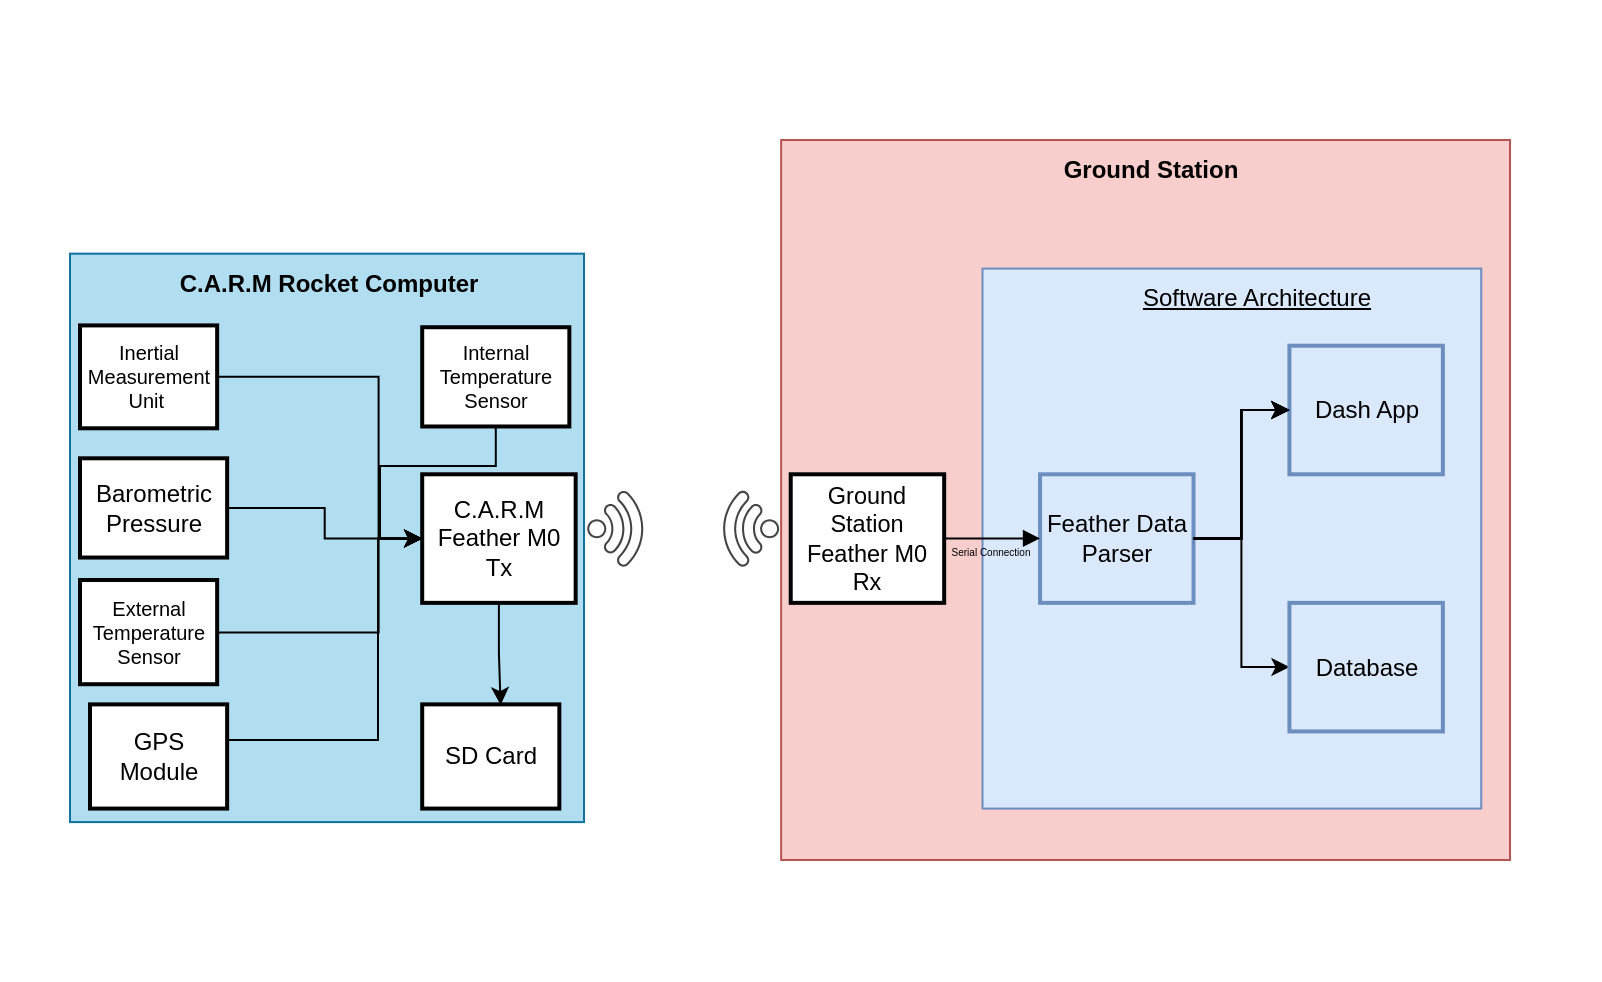 <mxfile version="23.1.4" type="device">
  <diagram name="Page-1" id="ctp3w-21IuXqPw1LssGX">
    <mxGraphModel dx="1038" dy="564" grid="1" gridSize="10" guides="1" tooltips="1" connect="1" arrows="1" fold="1" page="1" pageScale="1" pageWidth="850" pageHeight="1100" math="0" shadow="0">
      <root>
        <mxCell id="0" />
        <mxCell id="1" parent="0" />
        <mxCell id="IH2Ev61ElLuh_EWIL5z0-50" value="" style="rounded=0;whiteSpace=wrap;html=1;strokeColor=none;" parent="1" vertex="1">
          <mxGeometry x="30" y="60" width="800" height="490" as="geometry" />
        </mxCell>
        <mxCell id="IH2Ev61ElLuh_EWIL5z0-47" value="" style="rounded=0;whiteSpace=wrap;html=1;fillColor=#b1ddf0;strokeColor=#10739e;" parent="1" vertex="1">
          <mxGeometry x="65" y="186.84" width="257" height="284.21" as="geometry" />
        </mxCell>
        <mxCell id="IH2Ev61ElLuh_EWIL5z0-32" value="" style="rounded=0;whiteSpace=wrap;html=1;fillColor=#f8cecc;strokeColor=#b85450;" parent="1" vertex="1">
          <mxGeometry x="420.564" y="130" width="364.436" height="360" as="geometry" />
        </mxCell>
        <mxCell id="IH2Ev61ElLuh_EWIL5z0-30" value="" style="rounded=0;whiteSpace=wrap;html=1;fillColor=#dae8fc;strokeColor=#6c8ebf;" parent="1" vertex="1">
          <mxGeometry x="521.264" y="194.286" width="249.351" height="270.0" as="geometry" />
        </mxCell>
        <mxCell id="2" value="C.A.R.M Feather M0 Tx" style="whiteSpace=wrap;strokeWidth=2;" parent="1" vertex="1">
          <mxGeometry x="241.104" y="297.143" width="76.723" height="64.286" as="geometry" />
        </mxCell>
        <mxCell id="3" value="Ground Station Feather M0 Rx" style="whiteSpace=wrap;strokeWidth=2;fontSize=11.75;" parent="1" vertex="1">
          <mxGeometry x="425.36" y="297.143" width="76.723" height="64.286" as="geometry" />
        </mxCell>
        <mxCell id="4" value="Feather Data Parser" style="whiteSpace=wrap;strokeWidth=2;fillColor=#dae8fc;strokeColor=#6c8ebf;" parent="1" vertex="1">
          <mxGeometry x="550.035" y="297.143" width="76.723" height="64.286" as="geometry" />
        </mxCell>
        <mxCell id="5" value="Dash App" style="whiteSpace=wrap;strokeWidth=2;fillColor=#dae8fc;strokeColor=#6c8ebf;" parent="1" vertex="1">
          <mxGeometry x="674.71" y="232.857" width="76.723" height="64.286" as="geometry" />
        </mxCell>
        <mxCell id="IH2Ev61ElLuh_EWIL5z0-13" value="" style="edgeStyle=orthogonalEdgeStyle;rounded=0;orthogonalLoop=1;jettySize=auto;html=1;" parent="1" source="4" target="5" edge="1">
          <mxGeometry relative="1" as="geometry" />
        </mxCell>
        <mxCell id="IH2Ev61ElLuh_EWIL5z0-16" value="" style="edgeStyle=orthogonalEdgeStyle;rounded=0;orthogonalLoop=1;jettySize=auto;html=1;" parent="1" source="4" target="5" edge="1">
          <mxGeometry relative="1" as="geometry" />
        </mxCell>
        <mxCell id="IH2Ev61ElLuh_EWIL5z0-17" value="" style="edgeStyle=orthogonalEdgeStyle;rounded=0;orthogonalLoop=1;jettySize=auto;html=1;" parent="1" source="4" target="5" edge="1">
          <mxGeometry relative="1" as="geometry" />
        </mxCell>
        <mxCell id="IH2Ev61ElLuh_EWIL5z0-18" value="" style="edgeStyle=orthogonalEdgeStyle;rounded=0;orthogonalLoop=1;jettySize=auto;html=1;" parent="1" source="4" target="5" edge="1">
          <mxGeometry relative="1" as="geometry" />
        </mxCell>
        <mxCell id="IH2Ev61ElLuh_EWIL5z0-19" value="" style="edgeStyle=orthogonalEdgeStyle;rounded=0;orthogonalLoop=1;jettySize=auto;html=1;" parent="1" source="4" target="5" edge="1">
          <mxGeometry relative="1" as="geometry" />
        </mxCell>
        <mxCell id="7" value="" style="curved=1;startArrow=none;endArrow=block;exitX=0.992;exitY=0.499;entryX=0.005;entryY=0.499;" parent="1" source="3" target="4" edge="1">
          <mxGeometry relative="1" as="geometry">
            <Array as="points" />
          </mxGeometry>
        </mxCell>
        <mxCell id="IH2Ev61ElLuh_EWIL5z0-10" value="" style="sketch=0;pointerEvents=1;shadow=0;dashed=0;html=1;strokeColor=none;fillColor=#434445;aspect=fixed;labelPosition=center;verticalLabelPosition=bottom;verticalAlign=top;align=center;outlineConnect=0;shape=mxgraph.vvd.wi_fi;rotation=45;" parent="1" vertex="1">
          <mxGeometry x="327.418" y="310" width="28.771" height="28.771" as="geometry" />
        </mxCell>
        <mxCell id="IH2Ev61ElLuh_EWIL5z0-11" value="" style="sketch=0;pointerEvents=1;shadow=0;dashed=0;html=1;strokeColor=none;fillColor=#434445;aspect=fixed;labelPosition=center;verticalLabelPosition=bottom;verticalAlign=top;align=center;outlineConnect=0;shape=mxgraph.vvd.wi_fi;rotation=45;flipV=1;flipH=1;" parent="1" vertex="1">
          <mxGeometry x="386.998" y="310" width="28.771" height="28.771" as="geometry" />
        </mxCell>
        <mxCell id="IH2Ev61ElLuh_EWIL5z0-26" value="" style="edgeStyle=orthogonalEdgeStyle;rounded=0;orthogonalLoop=1;jettySize=auto;html=1;exitX=1;exitY=0.5;exitDx=0;exitDy=0;" parent="1" source="4" target="IH2Ev61ElLuh_EWIL5z0-27" edge="1">
          <mxGeometry relative="1" as="geometry">
            <mxPoint x="618.127" y="432.143" as="sourcePoint" />
          </mxGeometry>
        </mxCell>
        <mxCell id="IH2Ev61ElLuh_EWIL5z0-27" value="Database" style="whiteSpace=wrap;strokeWidth=2;fillColor=#dae8fc;strokeColor=#6c8ebf;" parent="1" vertex="1">
          <mxGeometry x="674.71" y="361.429" width="76.723" height="64.286" as="geometry" />
        </mxCell>
        <mxCell id="IH2Ev61ElLuh_EWIL5z0-31" value="Software Architecture" style="text;html=1;align=center;verticalAlign=middle;resizable=0;points=[];autosize=1;strokeColor=none;fillColor=none;fontStyle=4" parent="1" vertex="1">
          <mxGeometry x="587.858" y="194.286" width="140" height="30" as="geometry" />
        </mxCell>
        <mxCell id="IH2Ev61ElLuh_EWIL5z0-33" value="&lt;b&gt;Ground Station&lt;/b&gt;" style="text;html=1;align=center;verticalAlign=middle;resizable=0;points=[];autosize=1;strokeColor=none;fillColor=none;" parent="1" vertex="1">
          <mxGeometry x="550.035" y="130" width="110" height="30" as="geometry" />
        </mxCell>
        <mxCell id="IH2Ev61ElLuh_EWIL5z0-46" style="edgeStyle=orthogonalEdgeStyle;rounded=0;orthogonalLoop=1;jettySize=auto;html=1;exitX=0.5;exitY=0;exitDx=0;exitDy=0;entryX=0;entryY=0.5;entryDx=0;entryDy=0;" parent="1" source="IH2Ev61ElLuh_EWIL5z0-36" target="2" edge="1">
          <mxGeometry relative="1" as="geometry">
            <Array as="points">
              <mxPoint x="125" y="376.316" />
              <mxPoint x="219.286" y="376.316" />
              <mxPoint x="219.286" y="328.947" />
            </Array>
          </mxGeometry>
        </mxCell>
        <mxCell id="IH2Ev61ElLuh_EWIL5z0-36" value="External Temperature Sensor" style="whiteSpace=wrap;strokeWidth=2;fontSize=10;" parent="1" vertex="1">
          <mxGeometry x="70.004" y="350.003" width="68.571" height="52.105" as="geometry" />
        </mxCell>
        <mxCell id="IH2Ev61ElLuh_EWIL5z0-44" style="edgeStyle=orthogonalEdgeStyle;rounded=0;orthogonalLoop=1;jettySize=auto;html=1;exitX=1;exitY=0.5;exitDx=0;exitDy=0;entryX=0;entryY=0.5;entryDx=0;entryDy=0;" parent="1" source="IH2Ev61ElLuh_EWIL5z0-37" target="2" edge="1">
          <mxGeometry relative="1" as="geometry">
            <Array as="points">
              <mxPoint x="219.286" y="248.421" />
              <mxPoint x="219.286" y="328.947" />
            </Array>
          </mxGeometry>
        </mxCell>
        <mxCell id="IH2Ev61ElLuh_EWIL5z0-37" value="Inertial Measurement Unit " style="whiteSpace=wrap;strokeWidth=2;fontSize=10;" parent="1" vertex="1">
          <mxGeometry x="70.004" y="222.709" width="68.571" height="51.433" as="geometry" />
        </mxCell>
        <mxCell id="IH2Ev61ElLuh_EWIL5z0-39" value="&lt;font style=&quot;font-size: 5px;&quot;&gt;Serial Connection&lt;/font&gt;" style="text;html=1;align=center;verticalAlign=middle;resizable=0;points=[];autosize=1;strokeColor=none;fillColor=none;fontSize=5;" parent="1" vertex="1">
          <mxGeometry x="495.003" y="325.158" width="60" height="20" as="geometry" />
        </mxCell>
        <mxCell id="IH2Ev61ElLuh_EWIL5z0-43" style="edgeStyle=orthogonalEdgeStyle;rounded=0;orthogonalLoop=1;jettySize=auto;html=1;exitX=1;exitY=0.5;exitDx=0;exitDy=0;entryX=0;entryY=0.5;entryDx=0;entryDy=0;" parent="1" source="IH2Ev61ElLuh_EWIL5z0-41" target="2" edge="1">
          <mxGeometry relative="1" as="geometry" />
        </mxCell>
        <mxCell id="IH2Ev61ElLuh_EWIL5z0-41" value="Barometric Pressure" style="whiteSpace=wrap;strokeWidth=2;" parent="1" vertex="1">
          <mxGeometry x="70" y="289.15" width="73.57" height="49.62" as="geometry" />
        </mxCell>
        <mxCell id="IH2Ev61ElLuh_EWIL5z0-45" style="edgeStyle=orthogonalEdgeStyle;rounded=0;orthogonalLoop=1;jettySize=auto;html=1;exitX=0.5;exitY=0;exitDx=0;exitDy=0;entryX=0;entryY=0.5;entryDx=0;entryDy=0;" parent="1" source="IH2Ev61ElLuh_EWIL5z0-42" target="2" edge="1">
          <mxGeometry relative="1" as="geometry">
            <Array as="points">
              <mxPoint x="109" y="430" />
              <mxPoint x="219" y="430" />
              <mxPoint x="219" y="329" />
            </Array>
          </mxGeometry>
        </mxCell>
        <mxCell id="IH2Ev61ElLuh_EWIL5z0-42" value="GPS Module" style="whiteSpace=wrap;strokeWidth=2;" parent="1" vertex="1">
          <mxGeometry x="74.999" y="412.183" width="68.571" height="52.105" as="geometry" />
        </mxCell>
        <mxCell id="IH2Ev61ElLuh_EWIL5z0-48" value="&lt;b&gt;C.A.R.M Rocket Computer&lt;/b&gt;" style="text;html=1;align=center;verticalAlign=middle;resizable=0;points=[];autosize=1;strokeColor=none;fillColor=none;" parent="1" vertex="1">
          <mxGeometry x="108.502" y="186.842" width="170" height="30" as="geometry" />
        </mxCell>
        <mxCell id="2mTkICIFIjP5WaNCC0QK-9" style="edgeStyle=orthogonalEdgeStyle;rounded=0;orthogonalLoop=1;jettySize=auto;html=1;entryX=0;entryY=0.5;entryDx=0;entryDy=0;" edge="1" parent="1" source="2mTkICIFIjP5WaNCC0QK-8" target="2">
          <mxGeometry relative="1" as="geometry">
            <Array as="points">
              <mxPoint x="278" y="293" />
              <mxPoint x="220" y="293" />
              <mxPoint x="220" y="329" />
            </Array>
          </mxGeometry>
        </mxCell>
        <mxCell id="2mTkICIFIjP5WaNCC0QK-8" value="Internal Temperature Sensor" style="whiteSpace=wrap;strokeWidth=2;fontSize=10;" vertex="1" parent="1">
          <mxGeometry x="241.1" y="223.62" width="73.57" height="49.62" as="geometry" />
        </mxCell>
        <mxCell id="2mTkICIFIjP5WaNCC0QK-10" value="SD Card" style="whiteSpace=wrap;strokeWidth=2;" vertex="1" parent="1">
          <mxGeometry x="241.099" y="412.183" width="68.571" height="52.105" as="geometry" />
        </mxCell>
        <mxCell id="2mTkICIFIjP5WaNCC0QK-11" style="edgeStyle=orthogonalEdgeStyle;rounded=0;orthogonalLoop=1;jettySize=auto;html=1;entryX=0.572;entryY=0.007;entryDx=0;entryDy=0;entryPerimeter=0;" edge="1" parent="1" source="2" target="2mTkICIFIjP5WaNCC0QK-10">
          <mxGeometry relative="1" as="geometry" />
        </mxCell>
      </root>
    </mxGraphModel>
  </diagram>
</mxfile>
